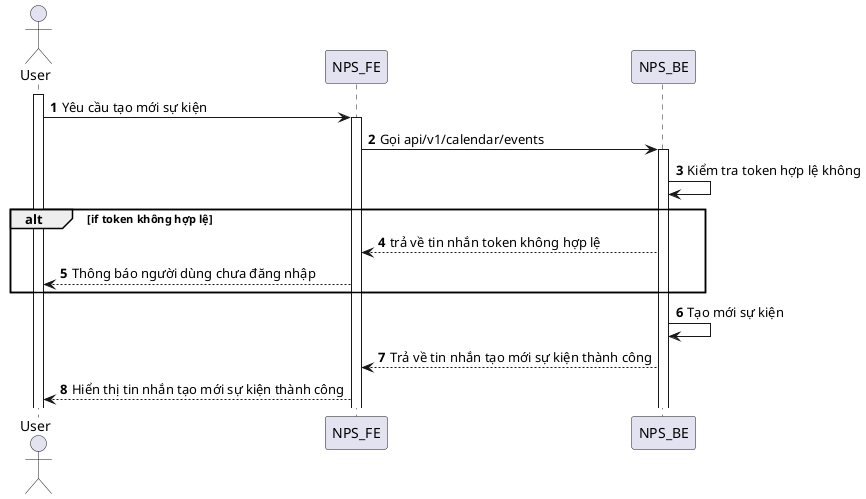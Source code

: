 @startuml
autonumber
actor User
activate User
User -> NPS_FE: Yêu cầu tạo mới sự kiện
activate NPS_FE
NPS_FE -> NPS_BE: Gọi api/v1/calendar/events
activate NPS_BE
NPS_BE -> NPS_BE: Kiểm tra token hợp lệ không
alt if token không hợp lệ
NPS_BE --> NPS_FE: trả về tin nhắn token không hợp lệ
NPS_FE --> User: Thông báo người dùng chưa đăng nhập
end
NPS_BE -> NPS_BE: Tạo mới sự kiện
NPS_BE --> NPS_FE: Trả về tin nhắn tạo mới sự kiện thành công
NPS_FE --> User: Hiển thị tin nhắn tạo mới sự kiện thành công
@enduml